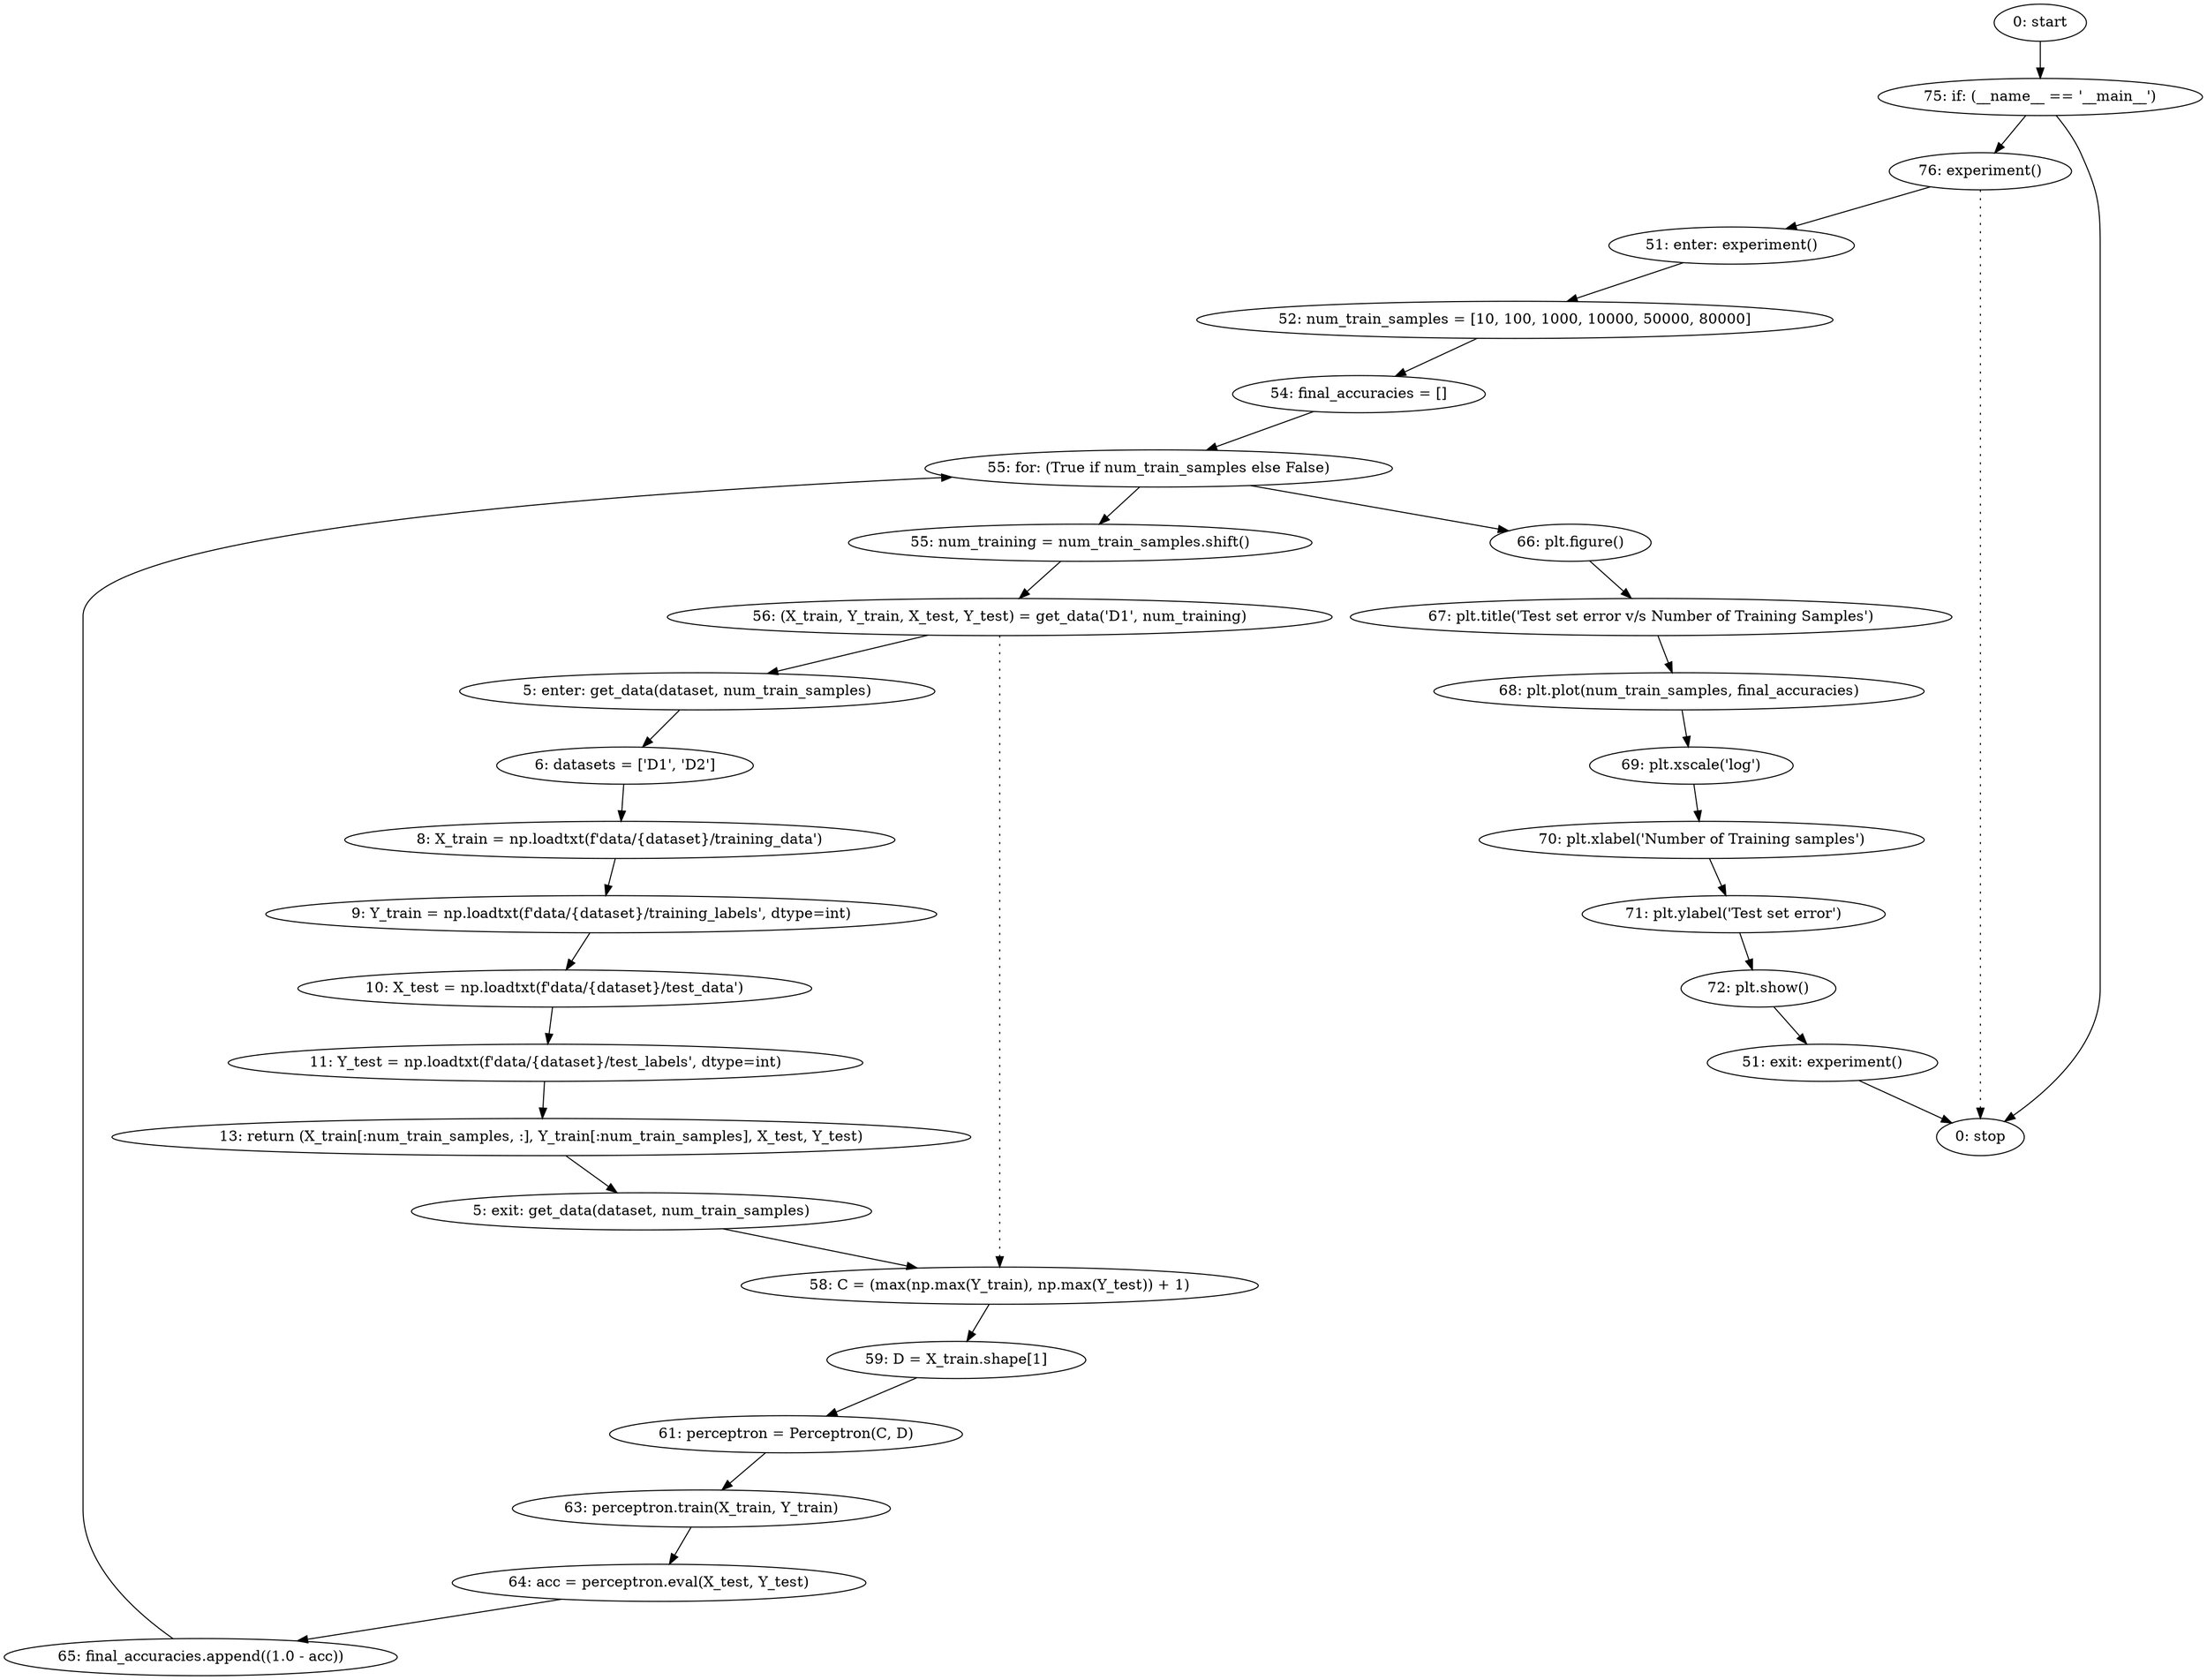 strict digraph "" {
	node [label="\N"];
	0	 [label="0: start"];
	29	 [label="75: if: (__name__ == '__main__')"];
	0 -> 29;
	30	 [label="76: experiment()"];
	29 -> 30;
	31	 [label="0: stop"];
	29 -> 31;
	1	 [label="5: enter: get_data(dataset, num_train_samples)"];
	3	 [label="6: datasets = ['D1', 'D2']"];
	1 -> 3;
	4	 [label="8: X_train = np.loadtxt(f'data/{dataset}/training_data')"];
	3 -> 4;
	15	 [label="56: (X_train, Y_train, X_test, Y_test) = get_data('D1', num_training)"];
	15 -> 1;
	16	 [label="58: C = (max(np.max(Y_train), np.max(Y_test)) + 1)"];
	15 -> 16	 [style=dotted,
		weight=100];
	17	 [label="59: D = X_train.shape[1]"];
	16 -> 17;
	2	 [label="5: exit: get_data(dataset, num_train_samples)"];
	2 -> 16;
	8	 [label="13: return (X_train[:num_train_samples, :], Y_train[:num_train_samples], X_test, Y_test)"];
	8 -> 2;
	5	 [label="9: Y_train = np.loadtxt(f'data/{dataset}/training_labels', dtype=int)"];
	4 -> 5;
	6	 [label="10: X_test = np.loadtxt(f'data/{dataset}/test_data')"];
	5 -> 6;
	7	 [label="11: Y_test = np.loadtxt(f'data/{dataset}/test_labels', dtype=int)"];
	6 -> 7;
	7 -> 8;
	9	 [label="51: enter: experiment()"];
	11	 [label="52: num_train_samples = [10, 100, 1000, 10000, 50000, 80000]"];
	9 -> 11;
	12	 [label="54: final_accuracies = []"];
	11 -> 12;
	30 -> 9;
	30 -> 31	 [style=dotted,
		weight=100];
	10	 [label="51: exit: experiment()"];
	10 -> 31;
	28	 [label="72: plt.show()"];
	28 -> 10;
	13	 [label="55: for: (True if num_train_samples else False)"];
	12 -> 13;
	14	 [label="55: num_training = num_train_samples.shift()"];
	13 -> 14;
	22	 [label="66: plt.figure()"];
	13 -> 22;
	14 -> 15;
	23	 [label="67: plt.title('Test set error v/s Number of Training Samples')"];
	22 -> 23;
	21	 [label="65: final_accuracies.append((1.0 - acc))"];
	21 -> 13;
	18	 [label="61: perceptron = Perceptron(C, D)"];
	17 -> 18;
	19	 [label="63: perceptron.train(X_train, Y_train)"];
	18 -> 19;
	20	 [label="64: acc = perceptron.eval(X_test, Y_test)"];
	19 -> 20;
	20 -> 21;
	24	 [label="68: plt.plot(num_train_samples, final_accuracies)"];
	23 -> 24;
	25	 [label="69: plt.xscale('log')"];
	24 -> 25;
	26	 [label="70: plt.xlabel('Number of Training samples')"];
	25 -> 26;
	27	 [label="71: plt.ylabel('Test set error')"];
	26 -> 27;
	27 -> 28;
}

